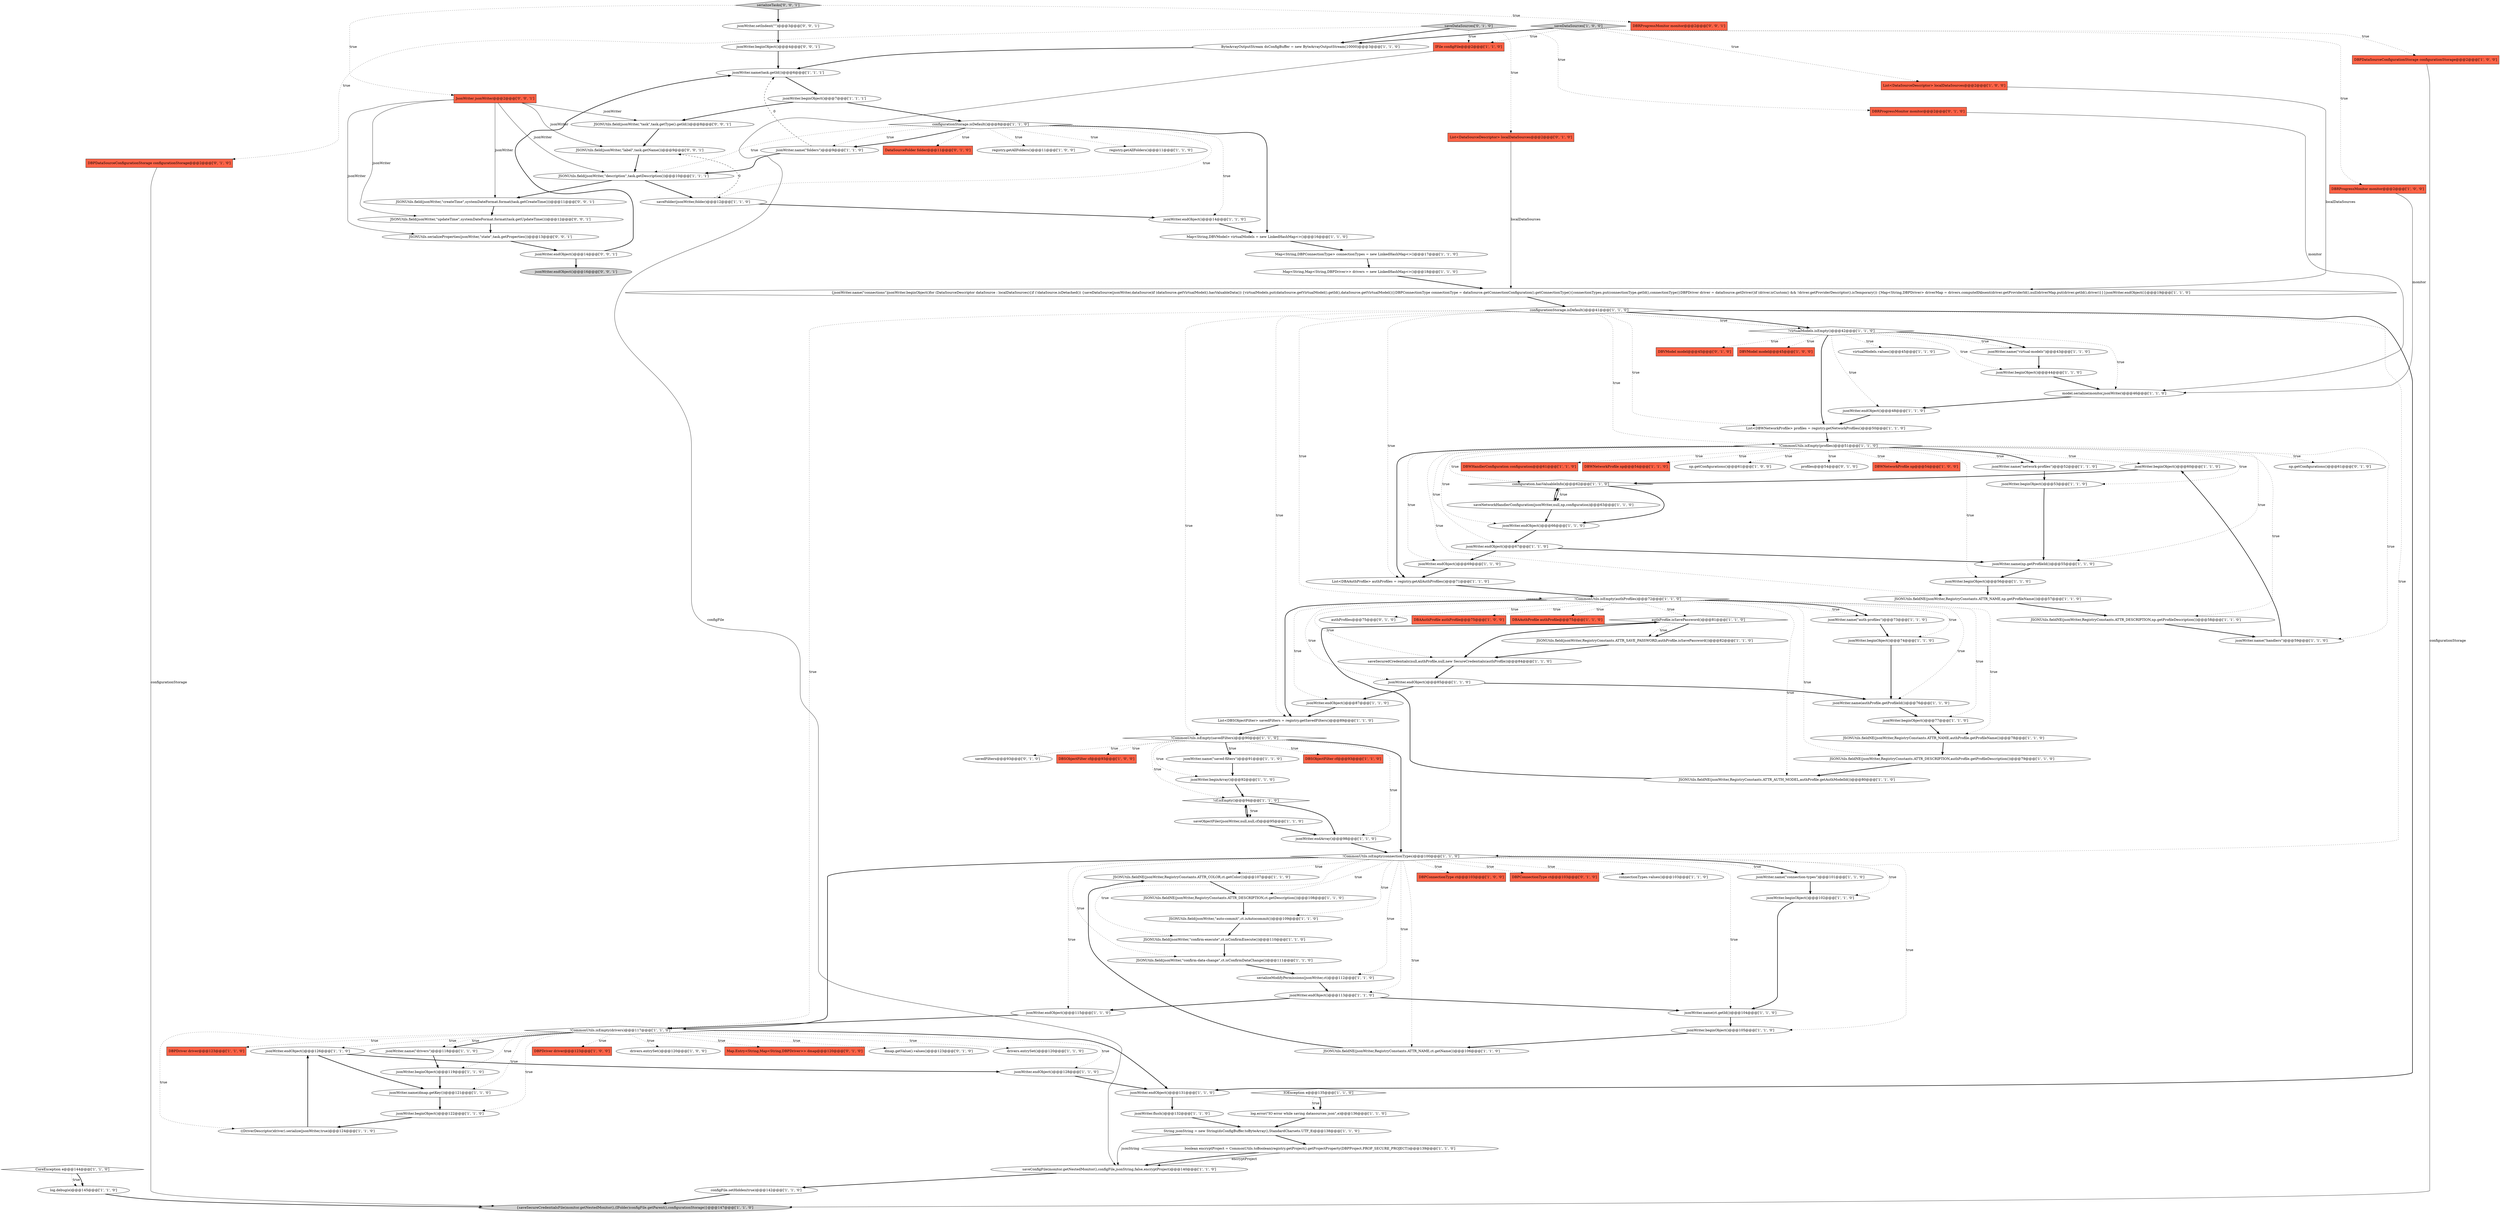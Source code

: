 digraph {
107 [style = filled, label = "DBPDriver driver@@@123@@@['1', '1', '0']", fillcolor = tomato, shape = box image = "AAA0AAABBB1BBB"];
122 [style = filled, label = "saveDataSources['0', '1', '0']", fillcolor = lightgray, shape = diamond image = "AAA0AAABBB2BBB"];
130 [style = filled, label = "jsonWriter.beginObject()@@@4@@@['0', '0', '1']", fillcolor = white, shape = ellipse image = "AAA0AAABBB3BBB"];
49 [style = filled, label = "jsonWriter.endObject()@@@115@@@['1', '1', '0']", fillcolor = white, shape = ellipse image = "AAA0AAABBB1BBB"];
93 [style = filled, label = "authProfile.isSavePassword()@@@81@@@['1', '1', '0']", fillcolor = white, shape = diamond image = "AAA0AAABBB1BBB"];
24 [style = filled, label = "jsonWriter.endObject()@@@126@@@['1', '1', '0']", fillcolor = white, shape = ellipse image = "AAA0AAABBB1BBB"];
48 [style = filled, label = "DBPConnectionType ct@@@103@@@['1', '0', '0']", fillcolor = tomato, shape = box image = "AAA0AAABBB1BBB"];
120 [style = filled, label = "np.getConfigurations()@@@61@@@['0', '1', '0']", fillcolor = white, shape = ellipse image = "AAA0AAABBB2BBB"];
110 [style = filled, label = "authProfiles@@@75@@@['0', '1', '0']", fillcolor = white, shape = ellipse image = "AAA0AAABBB2BBB"];
66 [style = filled, label = "DBSObjectFilter cf@@@93@@@['1', '1', '0']", fillcolor = tomato, shape = box image = "AAA0AAABBB1BBB"];
22 [style = filled, label = "jsonWriter.flush()@@@132@@@['1', '1', '0']", fillcolor = white, shape = ellipse image = "AAA0AAABBB1BBB"];
57 [style = filled, label = "Map<String,Map<String,DBPDriver>> drivers = new LinkedHashMap<>()@@@18@@@['1', '1', '0']", fillcolor = white, shape = ellipse image = "AAA0AAABBB1BBB"];
105 [style = filled, label = "model.serialize(monitor,jsonWriter)@@@46@@@['1', '1', '0']", fillcolor = white, shape = ellipse image = "AAA0AAABBB1BBB"];
45 [style = filled, label = "jsonWriter.endObject()@@@85@@@['1', '1', '0']", fillcolor = white, shape = ellipse image = "AAA0AAABBB1BBB"];
54 [style = filled, label = "jsonWriter.beginObject()@@@60@@@['1', '1', '0']", fillcolor = white, shape = ellipse image = "AAA0AAABBB1BBB"];
116 [style = filled, label = "List<DataSourceDescriptor> localDataSources@@@2@@@['0', '1', '0']", fillcolor = tomato, shape = box image = "AAA0AAABBB2BBB"];
70 [style = filled, label = "List<DataSourceDescriptor> localDataSources@@@2@@@['1', '0', '0']", fillcolor = tomato, shape = box image = "AAA0AAABBB1BBB"];
52 [style = filled, label = "DBPDriver driver@@@123@@@['1', '0', '0']", fillcolor = tomato, shape = box image = "AAA0AAABBB1BBB"];
77 [style = filled, label = "jsonWriter.endObject()@@@66@@@['1', '1', '0']", fillcolor = white, shape = ellipse image = "AAA0AAABBB1BBB"];
5 [style = filled, label = "JSONUtils.fieldNE(jsonWriter,RegistryConstants.ATTR_COLOR,ct.getColor())@@@107@@@['1', '1', '0']", fillcolor = white, shape = ellipse image = "AAA0AAABBB1BBB"];
34 [style = filled, label = "saveDataSources['1', '0', '0']", fillcolor = lightgray, shape = diamond image = "AAA0AAABBB1BBB"];
106 [style = filled, label = "Map<String,DBPConnectionType> connectionTypes = new LinkedHashMap<>()@@@17@@@['1', '1', '0']", fillcolor = white, shape = ellipse image = "AAA0AAABBB1BBB"];
41 [style = filled, label = "String jsonString = new String(dsConfigBuffer.toByteArray(),StandardCharsets.UTF_8)@@@138@@@['1', '1', '0']", fillcolor = white, shape = ellipse image = "AAA0AAABBB1BBB"];
132 [style = filled, label = "JSONUtils.serializeProperties(jsonWriter,\"state\",task.getProperties())@@@13@@@['0', '0', '1']", fillcolor = white, shape = ellipse image = "AAA0AAABBB3BBB"];
98 [style = filled, label = "jsonWriter.endObject()@@@69@@@['1', '1', '0']", fillcolor = white, shape = ellipse image = "AAA0AAABBB1BBB"];
88 [style = filled, label = "!cf.isEmpty()@@@94@@@['1', '1', '0']", fillcolor = white, shape = diamond image = "AAA0AAABBB1BBB"];
13 [style = filled, label = "log.debug(e)@@@145@@@['1', '1', '0']", fillcolor = white, shape = ellipse image = "AAA0AAABBB1BBB"];
30 [style = filled, label = "jsonWriter.beginObject()@@@44@@@['1', '1', '0']", fillcolor = white, shape = ellipse image = "AAA0AAABBB1BBB"];
96 [style = filled, label = "jsonWriter.endObject()@@@113@@@['1', '1', '0']", fillcolor = white, shape = ellipse image = "AAA0AAABBB1BBB"];
68 [style = filled, label = "ByteArrayOutputStream dsConfigBuffer = new ByteArrayOutputStream(10000)@@@3@@@['1', '1', '0']", fillcolor = white, shape = ellipse image = "AAA0AAABBB1BBB"];
92 [style = filled, label = "jsonWriter.name(\"auth-profiles\")@@@73@@@['1', '1', '0']", fillcolor = white, shape = ellipse image = "AAA0AAABBB1BBB"];
128 [style = filled, label = "DBRProgressMonitor monitor@@@2@@@['0', '0', '1']", fillcolor = tomato, shape = box image = "AAA0AAABBB3BBB"];
82 [style = filled, label = "JSONUtils.fieldNE(jsonWriter,RegistryConstants.ATTR_NAME,ct.getName())@@@106@@@['1', '1', '0']", fillcolor = white, shape = ellipse image = "AAA0AAABBB1BBB"];
23 [style = filled, label = "jsonWriter.beginObject()@@@74@@@['1', '1', '0']", fillcolor = white, shape = ellipse image = "AAA0AAABBB1BBB"];
44 [style = filled, label = "jsonWriter.name(dmap.getKey())@@@121@@@['1', '1', '0']", fillcolor = white, shape = ellipse image = "AAA0AAABBB1BBB"];
113 [style = filled, label = "DBRProgressMonitor monitor@@@2@@@['0', '1', '0']", fillcolor = tomato, shape = box image = "AAA0AAABBB2BBB"];
11 [style = filled, label = "drivers.entrySet()@@@120@@@['1', '0', '0']", fillcolor = white, shape = ellipse image = "AAA0AAABBB1BBB"];
33 [style = filled, label = "jsonWriter.beginObject()@@@7@@@['1', '1', '1']", fillcolor = white, shape = ellipse image = "AAA0AAABBB1BBB"];
102 [style = filled, label = "jsonWriter.endArray()@@@98@@@['1', '1', '0']", fillcolor = white, shape = ellipse image = "AAA0AAABBB1BBB"];
112 [style = filled, label = "savedFilters@@@93@@@['0', '1', '0']", fillcolor = white, shape = ellipse image = "AAA0AAABBB2BBB"];
126 [style = filled, label = "JSONUtils.field(jsonWriter,\"label\",task.getName())@@@9@@@['0', '0', '1']", fillcolor = white, shape = ellipse image = "AAA0AAABBB3BBB"];
43 [style = filled, label = "{saveSecureCredentialsFile(monitor.getNestedMonitor(),(IFolder)configFile.getParent(),configurationStorage)}@@@147@@@['1', '1', '0']", fillcolor = lightgray, shape = ellipse image = "AAA0AAABBB1BBB"];
29 [style = filled, label = "JSONUtils.fieldNE(jsonWriter,RegistryConstants.ATTR_NAME,np.getProfileName())@@@57@@@['1', '1', '0']", fillcolor = white, shape = ellipse image = "AAA0AAABBB1BBB"];
129 [style = filled, label = "JSONUtils.field(jsonWriter,\"task\",task.getType().getId())@@@8@@@['0', '0', '1']", fillcolor = white, shape = ellipse image = "AAA0AAABBB3BBB"];
121 [style = filled, label = "DataSourceFolder folder@@@11@@@['0', '1', '0']", fillcolor = tomato, shape = box image = "AAA0AAABBB2BBB"];
58 [style = filled, label = "!CommonUtils.isEmpty(connectionTypes)@@@100@@@['1', '1', '0']", fillcolor = white, shape = diamond image = "AAA0AAABBB1BBB"];
111 [style = filled, label = "Map.Entry<String,Map<String,DBPDriver>> dmap@@@120@@@['0', '1', '0']", fillcolor = tomato, shape = box image = "AAA0AAABBB2BBB"];
134 [style = filled, label = "jsonWriter.endObject()@@@14@@@['0', '0', '1']", fillcolor = white, shape = ellipse image = "AAA0AAABBB3BBB"];
0 [style = filled, label = "registry.getAllFolders()@@@11@@@['1', '0', '0']", fillcolor = white, shape = ellipse image = "AAA0AAABBB1BBB"];
131 [style = filled, label = "JSONUtils.field(jsonWriter,\"updateTime\",systemDateFormat.format(task.getUpdateTime()))@@@12@@@['0', '0', '1']", fillcolor = white, shape = ellipse image = "AAA0AAABBB3BBB"];
84 [style = filled, label = "JSONUtils.field(jsonWriter,RegistryConstants.ATTR_SAVE_PASSWORD,authProfile.isSavePassword())@@@82@@@['1', '1', '0']", fillcolor = white, shape = ellipse image = "AAA0AAABBB1BBB"];
32 [style = filled, label = "DBPDataSourceConfigurationStorage configurationStorage@@@2@@@['1', '0', '0']", fillcolor = tomato, shape = box image = "AAA0AAABBB1BBB"];
64 [style = filled, label = "JSONUtils.fieldNE(jsonWriter,RegistryConstants.ATTR_NAME,authProfile.getProfileName())@@@78@@@['1', '1', '0']", fillcolor = white, shape = ellipse image = "AAA0AAABBB1BBB"];
118 [style = filled, label = "dmap.getValue().values()@@@123@@@['0', '1', '0']", fillcolor = white, shape = ellipse image = "AAA0AAABBB2BBB"];
90 [style = filled, label = "DBWHandlerConfiguration configuration@@@61@@@['1', '1', '0']", fillcolor = tomato, shape = box image = "AAA0AAABBB1BBB"];
55 [style = filled, label = "saveSecuredCredentials(null,authProfile,null,new SecureCredentials(authProfile))@@@84@@@['1', '1', '0']", fillcolor = white, shape = ellipse image = "AAA0AAABBB1BBB"];
103 [style = filled, label = "IFile configFile@@@2@@@['1', '1', '0']", fillcolor = tomato, shape = box image = "AAA0AAABBB1BBB"];
79 [style = filled, label = "DBWNetworkProfile np@@@54@@@['1', '1', '0']", fillcolor = tomato, shape = box image = "AAA0AAABBB1BBB"];
61 [style = filled, label = "jsonWriter.endObject()@@@131@@@['1', '1', '0']", fillcolor = white, shape = ellipse image = "AAA0AAABBB1BBB"];
85 [style = filled, label = "virtualModels.values()@@@45@@@['1', '1', '0']", fillcolor = white, shape = ellipse image = "AAA0AAABBB1BBB"];
69 [style = filled, label = "JSONUtils.field(jsonWriter,\"auto-commit\",ct.isAutocommit())@@@109@@@['1', '1', '0']", fillcolor = white, shape = ellipse image = "AAA0AAABBB1BBB"];
38 [style = filled, label = "DBAAuthProfile authProfile@@@75@@@['1', '0', '0']", fillcolor = tomato, shape = box image = "AAA0AAABBB1BBB"];
87 [style = filled, label = "((DriverDescriptor)driver).serialize(jsonWriter,true)@@@124@@@['1', '1', '0']", fillcolor = white, shape = ellipse image = "AAA0AAABBB1BBB"];
40 [style = filled, label = "jsonWriter.beginObject()@@@53@@@['1', '1', '0']", fillcolor = white, shape = ellipse image = "AAA0AAABBB1BBB"];
80 [style = filled, label = "configurationStorage.isDefault()@@@8@@@['1', '1', '0']", fillcolor = white, shape = diamond image = "AAA0AAABBB1BBB"];
19 [style = filled, label = "jsonWriter.endObject()@@@14@@@['1', '1', '0']", fillcolor = white, shape = ellipse image = "AAA0AAABBB1BBB"];
36 [style = filled, label = "jsonWriter.beginObject()@@@105@@@['1', '1', '0']", fillcolor = white, shape = ellipse image = "AAA0AAABBB1BBB"];
26 [style = filled, label = "jsonWriter.name(ct.getId())@@@104@@@['1', '1', '0']", fillcolor = white, shape = ellipse image = "AAA0AAABBB1BBB"];
63 [style = filled, label = "saveFolder(jsonWriter,folder)@@@12@@@['1', '1', '0']", fillcolor = white, shape = ellipse image = "AAA0AAABBB1BBB"];
20 [style = filled, label = "jsonWriter.beginObject()@@@119@@@['1', '1', '0']", fillcolor = white, shape = ellipse image = "AAA0AAABBB1BBB"];
51 [style = filled, label = "configFile.setHidden(true)@@@142@@@['1', '1', '0']", fillcolor = white, shape = ellipse image = "AAA0AAABBB1BBB"];
104 [style = filled, label = "jsonWriter.beginObject()@@@102@@@['1', '1', '0']", fillcolor = white, shape = ellipse image = "AAA0AAABBB1BBB"];
83 [style = filled, label = "jsonWriter.beginObject()@@@77@@@['1', '1', '0']", fillcolor = white, shape = ellipse image = "AAA0AAABBB1BBB"];
17 [style = filled, label = "jsonWriter.name(\"drivers\")@@@118@@@['1', '1', '0']", fillcolor = white, shape = ellipse image = "AAA0AAABBB1BBB"];
4 [style = filled, label = "DBSObjectFilter cf@@@93@@@['1', '0', '0']", fillcolor = tomato, shape = box image = "AAA0AAABBB1BBB"];
12 [style = filled, label = "boolean encryptProject = CommonUtils.toBoolean(registry.getProject().getProjectProperty(DBPProject.PROP_SECURE_PROJECT))@@@139@@@['1', '1', '0']", fillcolor = white, shape = ellipse image = "AAA0AAABBB1BBB"];
21 [style = filled, label = "JSONUtils.fieldNE(jsonWriter,RegistryConstants.ATTR_AUTH_MODEL,authProfile.getAuthModelId())@@@80@@@['1', '1', '0']", fillcolor = white, shape = ellipse image = "AAA0AAABBB1BBB"];
35 [style = filled, label = "jsonWriter.endObject()@@@87@@@['1', '1', '0']", fillcolor = white, shape = ellipse image = "AAA0AAABBB1BBB"];
114 [style = filled, label = "DBPConnectionType ct@@@103@@@['0', '1', '0']", fillcolor = tomato, shape = box image = "AAA0AAABBB2BBB"];
108 [style = filled, label = "jsonWriter.name(authProfile.getProfileId())@@@76@@@['1', '1', '0']", fillcolor = white, shape = ellipse image = "AAA0AAABBB1BBB"];
16 [style = filled, label = "jsonWriter.name(task.getId())@@@6@@@['1', '1', '1']", fillcolor = white, shape = ellipse image = "AAA0AAABBB1BBB"];
6 [style = filled, label = "!CommonUtils.isEmpty(savedFilters)@@@90@@@['1', '1', '0']", fillcolor = white, shape = diamond image = "AAA0AAABBB1BBB"];
28 [style = filled, label = "np.getConfigurations()@@@61@@@['1', '0', '0']", fillcolor = white, shape = ellipse image = "AAA0AAABBB1BBB"];
117 [style = filled, label = "profiles@@@54@@@['0', '1', '0']", fillcolor = white, shape = ellipse image = "AAA0AAABBB2BBB"];
53 [style = filled, label = "jsonWriter.name(np.getProfileId())@@@55@@@['1', '1', '0']", fillcolor = white, shape = ellipse image = "AAA0AAABBB1BBB"];
39 [style = filled, label = "JSONUtils.field(jsonWriter,\"description\",task.getDescription())@@@10@@@['1', '1', '1']", fillcolor = white, shape = ellipse image = "AAA0AAABBB1BBB"];
31 [style = filled, label = "jsonWriter.name(\"saved-filters\")@@@91@@@['1', '1', '0']", fillcolor = white, shape = ellipse image = "AAA0AAABBB1BBB"];
56 [style = filled, label = "!CommonUtils.isEmpty(drivers)@@@117@@@['1', '1', '0']", fillcolor = white, shape = diamond image = "AAA0AAABBB1BBB"];
62 [style = filled, label = "CoreException e@@@144@@@['1', '1', '0']", fillcolor = white, shape = diamond image = "AAA0AAABBB1BBB"];
46 [style = filled, label = "jsonWriter.beginObject()@@@122@@@['1', '1', '0']", fillcolor = white, shape = ellipse image = "AAA0AAABBB1BBB"];
115 [style = filled, label = "DBVModel model@@@45@@@['0', '1', '0']", fillcolor = tomato, shape = box image = "AAA0AAABBB2BBB"];
10 [style = filled, label = "Map<String,DBVModel> virtualModels = new LinkedHashMap<>()@@@16@@@['1', '1', '0']", fillcolor = white, shape = ellipse image = "AAA0AAABBB1BBB"];
7 [style = filled, label = "JSONUtils.field(jsonWriter,\"confirm-data-change\",ct.isConfirmDataChange())@@@111@@@['1', '1', '0']", fillcolor = white, shape = ellipse image = "AAA0AAABBB1BBB"];
123 [style = filled, label = "JsonWriter jsonWriter@@@2@@@['0', '0', '1']", fillcolor = tomato, shape = box image = "AAA0AAABBB3BBB"];
75 [style = filled, label = "configuration.hasValuableInfo()@@@62@@@['1', '1', '0']", fillcolor = white, shape = diamond image = "AAA0AAABBB1BBB"];
74 [style = filled, label = "DBAAuthProfile authProfile@@@75@@@['1', '1', '0']", fillcolor = tomato, shape = box image = "AAA0AAABBB1BBB"];
94 [style = filled, label = "!CommonUtils.isEmpty(profiles)@@@51@@@['1', '1', '0']", fillcolor = white, shape = diamond image = "AAA0AAABBB1BBB"];
119 [style = filled, label = "DBPDataSourceConfigurationStorage configurationStorage@@@2@@@['0', '1', '0']", fillcolor = tomato, shape = box image = "AAA0AAABBB2BBB"];
37 [style = filled, label = "saveConfigFile(monitor.getNestedMonitor(),configFile,jsonString,false,encryptProject)@@@140@@@['1', '1', '0']", fillcolor = white, shape = ellipse image = "AAA0AAABBB1BBB"];
109 [style = filled, label = "jsonWriter.beginObject()@@@56@@@['1', '1', '0']", fillcolor = white, shape = ellipse image = "AAA0AAABBB1BBB"];
124 [style = filled, label = "jsonWriter.endObject()@@@16@@@['0', '0', '1']", fillcolor = lightgray, shape = ellipse image = "AAA0AAABBB3BBB"];
97 [style = filled, label = "jsonWriter.name(\"virtual-models\")@@@43@@@['1', '1', '0']", fillcolor = white, shape = ellipse image = "AAA0AAABBB1BBB"];
133 [style = filled, label = "jsonWriter.setIndent(\"\")@@@3@@@['0', '0', '1']", fillcolor = white, shape = ellipse image = "AAA0AAABBB3BBB"];
18 [style = filled, label = "JSONUtils.field(jsonWriter,\"confirm-execute\",ct.isConfirmExecute())@@@110@@@['1', '1', '0']", fillcolor = white, shape = ellipse image = "AAA0AAABBB1BBB"];
125 [style = filled, label = "JSONUtils.field(jsonWriter,\"createTime\",systemDateFormat.format(task.getCreateTime()))@@@11@@@['0', '0', '1']", fillcolor = white, shape = ellipse image = "AAA0AAABBB3BBB"];
71 [style = filled, label = "JSONUtils.fieldNE(jsonWriter,RegistryConstants.ATTR_DESCRIPTION,np.getProfileDescription())@@@58@@@['1', '1', '0']", fillcolor = white, shape = ellipse image = "AAA0AAABBB1BBB"];
59 [style = filled, label = "saveObjectFiler(jsonWriter,null,null,cf)@@@95@@@['1', '1', '0']", fillcolor = white, shape = ellipse image = "AAA0AAABBB1BBB"];
78 [style = filled, label = "configurationStorage.isDefault()@@@41@@@['1', '1', '0']", fillcolor = white, shape = diamond image = "AAA0AAABBB1BBB"];
50 [style = filled, label = "jsonWriter.name(\"folders\")@@@9@@@['1', '1', '0']", fillcolor = white, shape = ellipse image = "AAA0AAABBB1BBB"];
42 [style = filled, label = "saveNetworkHandlerConfiguration(jsonWriter,null,np,configuration)@@@63@@@['1', '1', '0']", fillcolor = white, shape = ellipse image = "AAA0AAABBB1BBB"];
3 [style = filled, label = "jsonWriter.beginArray()@@@92@@@['1', '1', '0']", fillcolor = white, shape = ellipse image = "AAA0AAABBB1BBB"];
89 [style = filled, label = "!CommonUtils.isEmpty(authProfiles)@@@72@@@['1', '1', '0']", fillcolor = white, shape = diamond image = "AAA0AAABBB1BBB"];
1 [style = filled, label = "DBVModel model@@@45@@@['1', '0', '0']", fillcolor = tomato, shape = box image = "AAA0AAABBB1BBB"];
14 [style = filled, label = "JSONUtils.fieldNE(jsonWriter,RegistryConstants.ATTR_DESCRIPTION,ct.getDescription())@@@108@@@['1', '1', '0']", fillcolor = white, shape = ellipse image = "AAA0AAABBB1BBB"];
127 [style = filled, label = "serializeTasks['0', '0', '1']", fillcolor = lightgray, shape = diamond image = "AAA0AAABBB3BBB"];
73 [style = filled, label = "connectionTypes.values()@@@103@@@['1', '1', '0']", fillcolor = white, shape = ellipse image = "AAA0AAABBB1BBB"];
100 [style = filled, label = "List<DBSObjectFilter> savedFilters = registry.getSavedFilters()@@@89@@@['1', '1', '0']", fillcolor = white, shape = ellipse image = "AAA0AAABBB1BBB"];
95 [style = filled, label = "List<DBAAuthProfile> authProfiles = registry.getAllAuthProfiles()@@@71@@@['1', '1', '0']", fillcolor = white, shape = ellipse image = "AAA0AAABBB1BBB"];
81 [style = filled, label = "List<DBWNetworkProfile> profiles = registry.getNetworkProfiles()@@@50@@@['1', '1', '0']", fillcolor = white, shape = ellipse image = "AAA0AAABBB1BBB"];
72 [style = filled, label = "jsonWriter.endObject()@@@67@@@['1', '1', '0']", fillcolor = white, shape = ellipse image = "AAA0AAABBB1BBB"];
27 [style = filled, label = "jsonWriter.endObject()@@@128@@@['1', '1', '0']", fillcolor = white, shape = ellipse image = "AAA0AAABBB1BBB"];
9 [style = filled, label = "JSONUtils.fieldNE(jsonWriter,RegistryConstants.ATTR_DESCRIPTION,authProfile.getProfileDescription())@@@79@@@['1', '1', '0']", fillcolor = white, shape = ellipse image = "AAA0AAABBB1BBB"];
47 [style = filled, label = "!virtualModels.isEmpty()@@@42@@@['1', '1', '0']", fillcolor = white, shape = diamond image = "AAA0AAABBB1BBB"];
101 [style = filled, label = "jsonWriter.name(\"network-profiles\")@@@52@@@['1', '1', '0']", fillcolor = white, shape = ellipse image = "AAA0AAABBB1BBB"];
67 [style = filled, label = "IOException e@@@135@@@['1', '1', '0']", fillcolor = white, shape = diamond image = "AAA0AAABBB1BBB"];
76 [style = filled, label = "log.error(\"IO error while saving datasources json\",e)@@@136@@@['1', '1', '0']", fillcolor = white, shape = ellipse image = "AAA0AAABBB1BBB"];
99 [style = filled, label = "DBRProgressMonitor monitor@@@2@@@['1', '0', '0']", fillcolor = tomato, shape = box image = "AAA0AAABBB1BBB"];
8 [style = filled, label = "jsonWriter.name(\"connection-types\")@@@101@@@['1', '1', '0']", fillcolor = white, shape = ellipse image = "AAA0AAABBB1BBB"];
86 [style = filled, label = "drivers.entrySet()@@@120@@@['1', '1', '0']", fillcolor = white, shape = ellipse image = "AAA0AAABBB1BBB"];
91 [style = filled, label = "jsonWriter.endObject()@@@48@@@['1', '1', '0']", fillcolor = white, shape = ellipse image = "AAA0AAABBB1BBB"];
15 [style = filled, label = "registry.getAllFolders()@@@11@@@['1', '1', '0']", fillcolor = white, shape = ellipse image = "AAA0AAABBB1BBB"];
2 [style = filled, label = "jsonWriter.name(\"handlers\")@@@59@@@['1', '1', '0']", fillcolor = white, shape = ellipse image = "AAA0AAABBB1BBB"];
25 [style = filled, label = "{jsonWriter.name(\"connections\")jsonWriter.beginObject()for (DataSourceDescriptor dataSource : localDataSources){if (!dataSource.isDetached()) {saveDataSource(jsonWriter,dataSource)if (dataSource.getVirtualModel().hasValuableData()) {virtualModels.put(dataSource.getVirtualModel().getId(),dataSource.getVirtualModel())}DBPConnectionType connectionType = dataSource.getConnectionConfiguration().getConnectionType(){connectionTypes.put(connectionType.getId(),connectionType)}DBPDriver driver = dataSource.getDriver()if (driver.isCustom() && !driver.getProviderDescriptor().isTemporary()) {Map<String,DBPDriver> driverMap = drivers.computeIfAbsent(driver.getProviderId(),null)driverMap.put(driver.getId(),driver)}}}jsonWriter.endObject()}@@@19@@@['1', '1', '0']", fillcolor = white, shape = ellipse image = "AAA0AAABBB1BBB"];
65 [style = filled, label = "serializeModifyPermissions(jsonWriter,ct)@@@112@@@['1', '1', '0']", fillcolor = white, shape = ellipse image = "AAA0AAABBB1BBB"];
60 [style = filled, label = "DBWNetworkProfile np@@@54@@@['1', '0', '0']", fillcolor = tomato, shape = box image = "AAA0AAABBB1BBB"];
6->102 [style = dotted, label="true"];
5->14 [style = bold, label=""];
94->71 [style = dotted, label="true"];
64->9 [style = bold, label=""];
37->51 [style = bold, label=""];
89->9 [style = dotted, label="true"];
47->97 [style = bold, label=""];
56->17 [style = dotted, label="true"];
80->63 [style = dotted, label="true"];
84->55 [style = bold, label=""];
58->65 [style = dotted, label="true"];
75->42 [style = bold, label=""];
94->40 [style = dotted, label="true"];
34->99 [style = dotted, label="true"];
58->14 [style = dotted, label="true"];
94->90 [style = dotted, label="true"];
94->72 [style = dotted, label="true"];
58->36 [style = dotted, label="true"];
89->45 [style = dotted, label="true"];
108->83 [style = bold, label=""];
40->53 [style = bold, label=""];
36->82 [style = bold, label=""];
39->63 [style = bold, label=""];
95->89 [style = bold, label=""];
96->26 [style = bold, label=""];
46->87 [style = bold, label=""];
89->92 [style = dotted, label="true"];
80->121 [style = dotted, label="true"];
50->16 [style = dashed, label="0"];
78->56 [style = dotted, label="true"];
45->108 [style = bold, label=""];
51->43 [style = bold, label=""];
109->29 [style = bold, label=""];
80->0 [style = dotted, label="true"];
56->24 [style = dotted, label="true"];
6->4 [style = dotted, label="true"];
6->31 [style = dotted, label="true"];
101->40 [style = bold, label=""];
34->70 [style = dotted, label="true"];
58->114 [style = dotted, label="true"];
42->75 [style = bold, label=""];
87->24 [style = bold, label=""];
123->132 [style = solid, label="jsonWriter"];
94->2 [style = dotted, label="true"];
123->125 [style = solid, label="jsonWriter"];
69->18 [style = bold, label=""];
80->50 [style = dotted, label="true"];
127->123 [style = dotted, label="true"];
56->107 [style = dotted, label="true"];
122->113 [style = dotted, label="true"];
47->85 [style = dotted, label="true"];
58->5 [style = dotted, label="true"];
89->108 [style = dotted, label="true"];
127->128 [style = dotted, label="true"];
24->27 [style = bold, label=""];
89->55 [style = dotted, label="true"];
50->39 [style = bold, label=""];
75->42 [style = dotted, label="true"];
56->46 [style = dotted, label="true"];
58->82 [style = dotted, label="true"];
131->132 [style = bold, label=""];
89->23 [style = dotted, label="true"];
31->3 [style = bold, label=""];
78->58 [style = dotted, label="true"];
61->22 [style = bold, label=""];
94->101 [style = dotted, label="true"];
88->59 [style = bold, label=""];
58->48 [style = dotted, label="true"];
47->105 [style = dotted, label="true"];
24->44 [style = bold, label=""];
130->16 [style = bold, label=""];
35->100 [style = bold, label=""];
47->91 [style = dotted, label="true"];
44->46 [style = bold, label=""];
26->36 [style = bold, label=""];
113->105 [style = solid, label="monitor"];
12->37 [style = solid, label="encryptProject"];
68->16 [style = bold, label=""];
20->44 [style = bold, label=""];
58->7 [style = dotted, label="true"];
89->21 [style = dotted, label="true"];
122->116 [style = dotted, label="true"];
80->50 [style = bold, label=""];
62->13 [style = dotted, label="true"];
22->41 [style = bold, label=""];
12->37 [style = bold, label=""];
56->111 [style = dotted, label="true"];
58->56 [style = bold, label=""];
77->72 [style = bold, label=""];
56->118 [style = dotted, label="true"];
13->43 [style = bold, label=""];
78->47 [style = dotted, label="true"];
58->26 [style = dotted, label="true"];
80->15 [style = dotted, label="true"];
33->80 [style = bold, label=""];
78->61 [style = bold, label=""];
91->81 [style = bold, label=""];
47->97 [style = dotted, label="true"];
47->30 [style = dotted, label="true"];
89->74 [style = dotted, label="true"];
58->73 [style = dotted, label="true"];
56->27 [style = dotted, label="true"];
94->29 [style = dotted, label="true"];
78->47 [style = bold, label=""];
103->37 [style = solid, label="configFile"];
58->69 [style = dotted, label="true"];
99->105 [style = solid, label="monitor"];
56->52 [style = dotted, label="true"];
62->13 [style = bold, label=""];
72->53 [style = bold, label=""];
65->96 [style = bold, label=""];
93->84 [style = bold, label=""];
56->20 [style = dotted, label="true"];
129->126 [style = bold, label=""];
89->110 [style = dotted, label="true"];
78->100 [style = dotted, label="true"];
80->39 [style = dotted, label="true"];
94->54 [style = dotted, label="true"];
67->76 [style = bold, label=""];
89->83 [style = dotted, label="true"];
98->95 [style = bold, label=""];
10->106 [style = bold, label=""];
102->58 [style = bold, label=""];
133->130 [style = bold, label=""];
2->54 [style = bold, label=""];
89->100 [style = bold, label=""];
27->61 [style = bold, label=""];
92->23 [style = bold, label=""];
33->129 [style = bold, label=""];
89->64 [style = dotted, label="true"];
94->60 [style = dotted, label="true"];
71->2 [style = bold, label=""];
72->98 [style = bold, label=""];
94->53 [style = dotted, label="true"];
80->10 [style = bold, label=""];
39->125 [style = bold, label=""];
81->94 [style = bold, label=""];
23->108 [style = bold, label=""];
94->75 [style = dotted, label="true"];
89->35 [style = dotted, label="true"];
126->39 [style = bold, label=""];
78->95 [style = dotted, label="true"];
78->89 [style = dotted, label="true"];
134->16 [style = bold, label=""];
119->43 [style = solid, label="configurationStorage"];
7->65 [style = bold, label=""];
17->20 [style = bold, label=""];
56->17 [style = bold, label=""];
78->81 [style = dotted, label="true"];
63->19 [style = bold, label=""];
122->119 [style = dotted, label="true"];
94->28 [style = dotted, label="true"];
122->103 [style = dotted, label="true"];
100->6 [style = bold, label=""];
6->58 [style = bold, label=""];
56->86 [style = dotted, label="true"];
6->31 [style = bold, label=""];
104->26 [style = bold, label=""];
94->77 [style = dotted, label="true"];
122->68 [style = bold, label=""];
29->71 [style = bold, label=""];
82->5 [style = bold, label=""];
34->68 [style = bold, label=""];
45->35 [style = bold, label=""];
47->81 [style = bold, label=""];
132->134 [style = bold, label=""];
125->131 [style = bold, label=""];
78->6 [style = dotted, label="true"];
53->109 [style = bold, label=""];
58->8 [style = bold, label=""];
123->126 [style = solid, label="jsonWriter"];
94->79 [style = dotted, label="true"];
123->39 [style = solid, label="jsonWriter"];
30->105 [style = bold, label=""];
56->11 [style = dotted, label="true"];
56->44 [style = dotted, label="true"];
116->25 [style = solid, label="localDataSources"];
70->25 [style = solid, label="localDataSources"];
58->18 [style = dotted, label="true"];
67->76 [style = dotted, label="true"];
34->103 [style = dotted, label="true"];
97->30 [style = bold, label=""];
18->7 [style = bold, label=""];
56->87 [style = dotted, label="true"];
56->61 [style = bold, label=""];
123->131 [style = solid, label="jsonWriter"];
94->120 [style = dotted, label="true"];
94->101 [style = bold, label=""];
58->8 [style = dotted, label="true"];
19->10 [style = bold, label=""];
88->59 [style = dotted, label="true"];
6->112 [style = dotted, label="true"];
59->102 [style = bold, label=""];
8->104 [style = bold, label=""];
47->115 [style = dotted, label="true"];
32->43 [style = solid, label="configurationStorage"];
58->96 [style = dotted, label="true"];
94->117 [style = dotted, label="true"];
94->95 [style = bold, label=""];
21->93 [style = bold, label=""];
14->69 [style = bold, label=""];
16->33 [style = bold, label=""];
93->55 [style = bold, label=""];
9->21 [style = bold, label=""];
78->94 [style = dotted, label="true"];
89->92 [style = bold, label=""];
123->129 [style = solid, label="jsonWriter"];
25->78 [style = bold, label=""];
41->12 [style = bold, label=""];
3->88 [style = bold, label=""];
54->75 [style = bold, label=""];
55->45 [style = bold, label=""];
89->38 [style = dotted, label="true"];
89->93 [style = dotted, label="true"];
41->37 [style = solid, label="jsonString"];
6->66 [style = dotted, label="true"];
47->1 [style = dotted, label="true"];
59->88 [style = bold, label=""];
80->19 [style = dotted, label="true"];
58->104 [style = dotted, label="true"];
6->88 [style = dotted, label="true"];
34->32 [style = dotted, label="true"];
76->41 [style = bold, label=""];
88->102 [style = bold, label=""];
96->49 [style = bold, label=""];
127->133 [style = bold, label=""];
94->109 [style = dotted, label="true"];
93->84 [style = dotted, label="true"];
49->56 [style = bold, label=""];
94->98 [style = dotted, label="true"];
6->3 [style = dotted, label="true"];
83->64 [style = bold, label=""];
58->49 [style = dotted, label="true"];
106->57 [style = bold, label=""];
57->25 [style = bold, label=""];
105->91 [style = bold, label=""];
75->77 [style = bold, label=""];
42->77 [style = bold, label=""];
63->126 [style = dashed, label="0"];
134->124 [style = bold, label=""];
}
